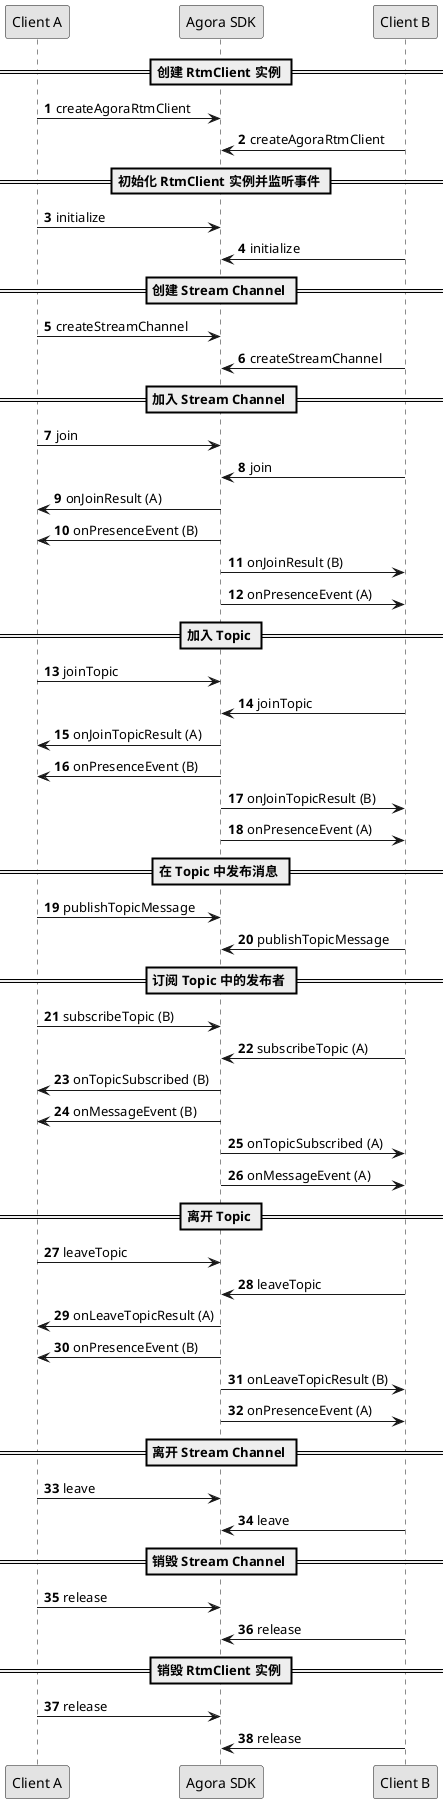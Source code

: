 @startuml
autonumber
skinparam monochrome true
participant "Client A" as app1
participant "Agora SDK" as sdk
participant "Client B" as app2
== 创建 RtmClient 实例 ==
app1 -> sdk: createAgoraRtmClient
app2 -> sdk: createAgoraRtmClient
== 初始化 RtmClient 实例并监听事件 ==
app1 -> sdk: initialize
app2 -> sdk: initialize
== 创建 Stream Channel ==
app1 -> sdk: createStreamChannel
app2 -> sdk: createStreamChannel
== 加入 Stream Channel ==
app1 -> sdk: join
app2 -> sdk: join
sdk -> app1: onJoinResult (A)
sdk -> app1: onPresenceEvent (B)
sdk -> app2: onJoinResult (B)
sdk -> app2: onPresenceEvent (A)
== 加入 Topic ==
app1 -> sdk: joinTopic
app2 -> sdk: joinTopic
sdk -> app1: onJoinTopicResult (A)
sdk -> app1: onPresenceEvent (B)
sdk -> app2: onJoinTopicResult (B)
sdk -> app2: onPresenceEvent (A)
== 在 Topic 中发布消息 ==
app1 -> sdk: publishTopicMessage
app2 -> sdk: publishTopicMessage
== 订阅 Topic 中的发布者 ==
app1 -> sdk: subscribeTopic (B)
app2 -> sdk: subscribeTopic (A)
sdk -> app1: onTopicSubscribed (B)
sdk -> app1: onMessageEvent (B)
sdk -> app2: onTopicSubscribed (A)
sdk -> app2: onMessageEvent (A)
== 离开 Topic ==
app1 -> sdk: leaveTopic
app2 -> sdk: leaveTopic
sdk -> app1: onLeaveTopicResult (A)
sdk -> app1: onPresenceEvent (B)
sdk -> app2: onLeaveTopicResult (B)
sdk -> app2: onPresenceEvent (A)
== 离开 Stream Channel ==
app1 -> sdk: leave
app2 -> sdk: leave
== 销毁 Stream Channel ==
app1 -> sdk: release
app2 -> sdk: release
== 销毁 RtmClient 实例 ==
app1 -> sdk: release
app2 -> sdk: release
@enduml